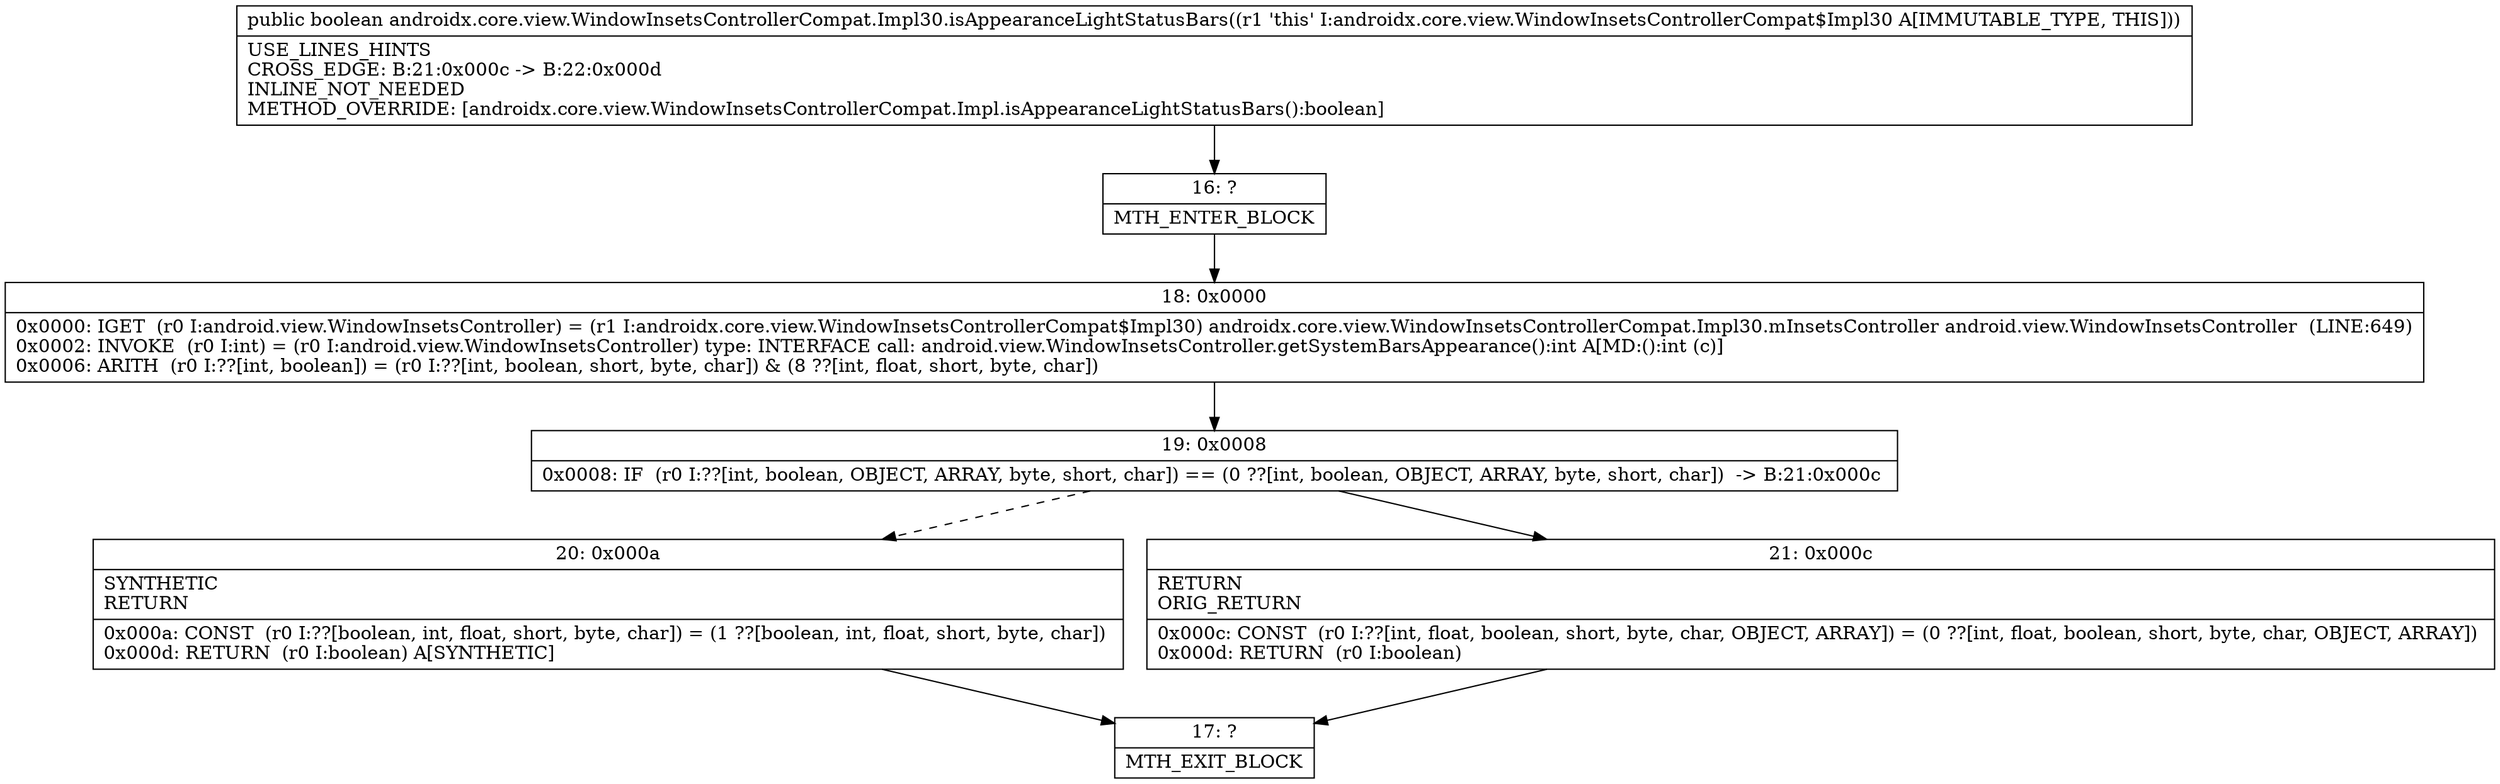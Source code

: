 digraph "CFG forandroidx.core.view.WindowInsetsControllerCompat.Impl30.isAppearanceLightStatusBars()Z" {
Node_16 [shape=record,label="{16\:\ ?|MTH_ENTER_BLOCK\l}"];
Node_18 [shape=record,label="{18\:\ 0x0000|0x0000: IGET  (r0 I:android.view.WindowInsetsController) = (r1 I:androidx.core.view.WindowInsetsControllerCompat$Impl30) androidx.core.view.WindowInsetsControllerCompat.Impl30.mInsetsController android.view.WindowInsetsController  (LINE:649)\l0x0002: INVOKE  (r0 I:int) = (r0 I:android.view.WindowInsetsController) type: INTERFACE call: android.view.WindowInsetsController.getSystemBarsAppearance():int A[MD:():int (c)]\l0x0006: ARITH  (r0 I:??[int, boolean]) = (r0 I:??[int, boolean, short, byte, char]) & (8 ??[int, float, short, byte, char]) \l}"];
Node_19 [shape=record,label="{19\:\ 0x0008|0x0008: IF  (r0 I:??[int, boolean, OBJECT, ARRAY, byte, short, char]) == (0 ??[int, boolean, OBJECT, ARRAY, byte, short, char])  \-\> B:21:0x000c \l}"];
Node_20 [shape=record,label="{20\:\ 0x000a|SYNTHETIC\lRETURN\l|0x000a: CONST  (r0 I:??[boolean, int, float, short, byte, char]) = (1 ??[boolean, int, float, short, byte, char]) \l0x000d: RETURN  (r0 I:boolean) A[SYNTHETIC]\l}"];
Node_17 [shape=record,label="{17\:\ ?|MTH_EXIT_BLOCK\l}"];
Node_21 [shape=record,label="{21\:\ 0x000c|RETURN\lORIG_RETURN\l|0x000c: CONST  (r0 I:??[int, float, boolean, short, byte, char, OBJECT, ARRAY]) = (0 ??[int, float, boolean, short, byte, char, OBJECT, ARRAY]) \l0x000d: RETURN  (r0 I:boolean) \l}"];
MethodNode[shape=record,label="{public boolean androidx.core.view.WindowInsetsControllerCompat.Impl30.isAppearanceLightStatusBars((r1 'this' I:androidx.core.view.WindowInsetsControllerCompat$Impl30 A[IMMUTABLE_TYPE, THIS]))  | USE_LINES_HINTS\lCROSS_EDGE: B:21:0x000c \-\> B:22:0x000d\lINLINE_NOT_NEEDED\lMETHOD_OVERRIDE: [androidx.core.view.WindowInsetsControllerCompat.Impl.isAppearanceLightStatusBars():boolean]\l}"];
MethodNode -> Node_16;Node_16 -> Node_18;
Node_18 -> Node_19;
Node_19 -> Node_20[style=dashed];
Node_19 -> Node_21;
Node_20 -> Node_17;
Node_21 -> Node_17;
}

